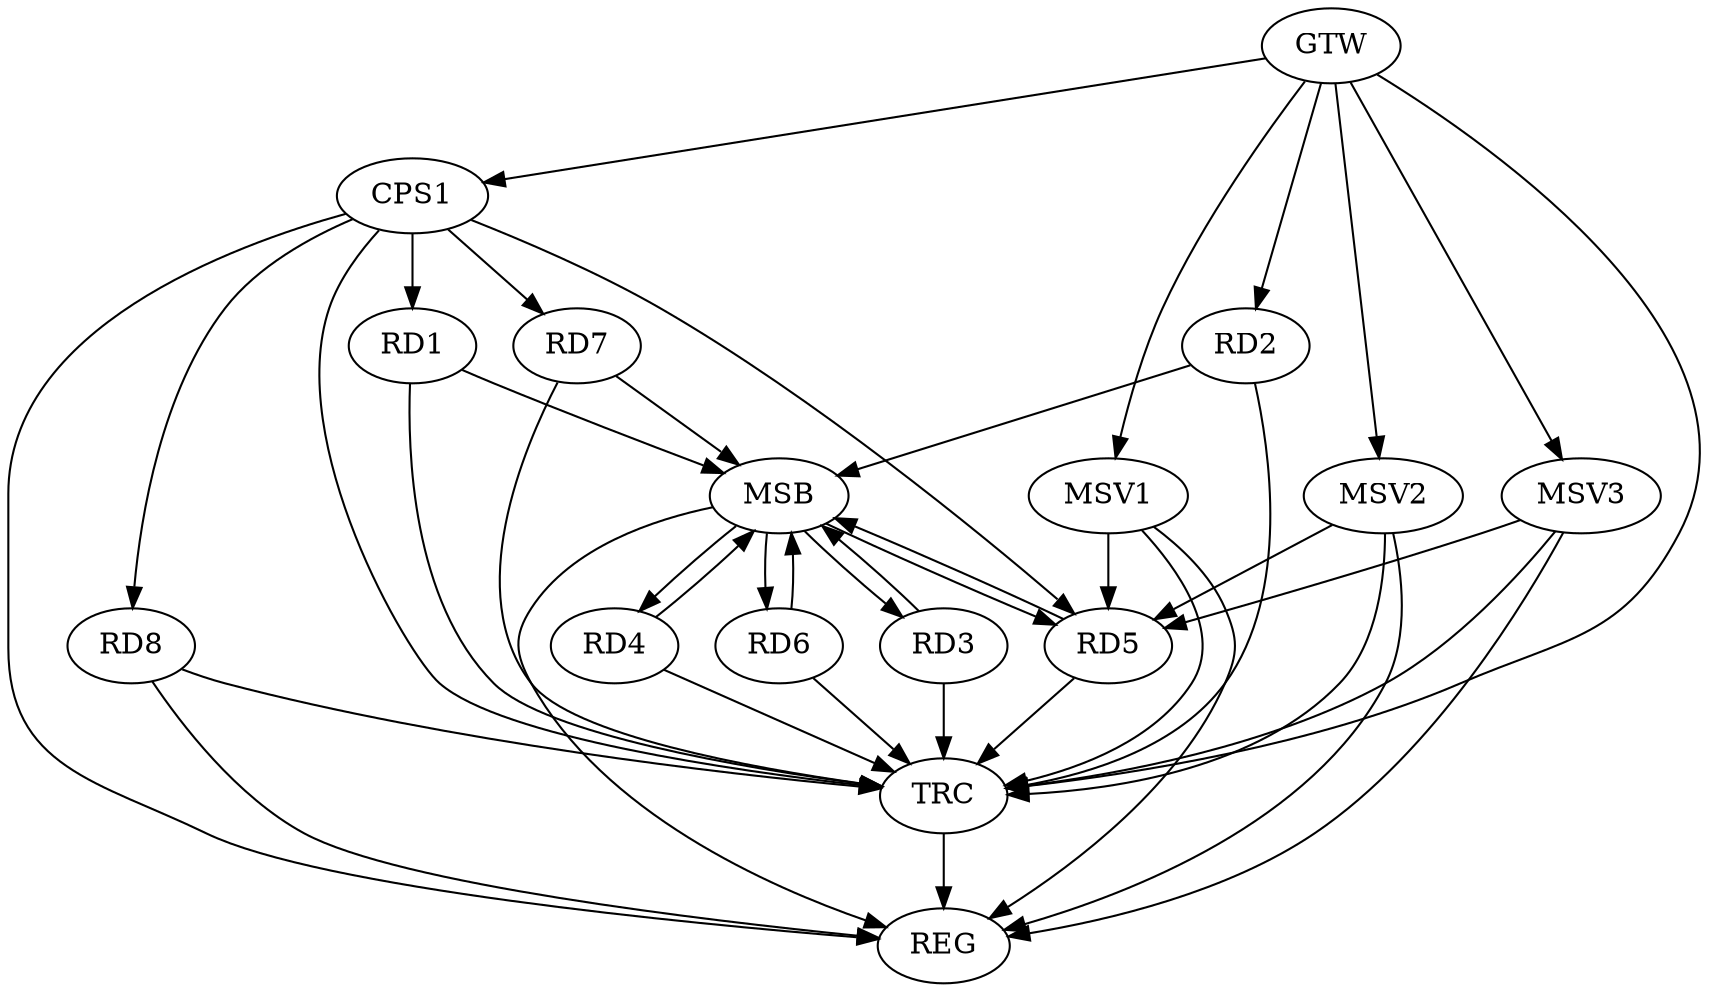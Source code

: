 strict digraph G {
  RD1 [ label="RD1" ];
  RD2 [ label="RD2" ];
  RD3 [ label="RD3" ];
  RD4 [ label="RD4" ];
  RD5 [ label="RD5" ];
  RD6 [ label="RD6" ];
  RD7 [ label="RD7" ];
  RD8 [ label="RD8" ];
  CPS1 [ label="CPS1" ];
  GTW [ label="GTW" ];
  REG [ label="REG" ];
  MSB [ label="MSB" ];
  TRC [ label="TRC" ];
  MSV1 [ label="MSV1" ];
  MSV2 [ label="MSV2" ];
  MSV3 [ label="MSV3" ];
  CPS1 -> RD1;
  CPS1 -> RD5;
  CPS1 -> RD7;
  CPS1 -> RD8;
  GTW -> RD2;
  GTW -> CPS1;
  RD8 -> REG;
  CPS1 -> REG;
  RD1 -> MSB;
  MSB -> REG;
  RD2 -> MSB;
  MSB -> RD4;
  RD3 -> MSB;
  RD4 -> MSB;
  MSB -> RD3;
  MSB -> RD6;
  RD5 -> MSB;
  RD6 -> MSB;
  MSB -> RD5;
  RD7 -> MSB;
  RD1 -> TRC;
  RD2 -> TRC;
  RD3 -> TRC;
  RD4 -> TRC;
  RD5 -> TRC;
  RD6 -> TRC;
  RD7 -> TRC;
  RD8 -> TRC;
  CPS1 -> TRC;
  GTW -> TRC;
  TRC -> REG;
  MSV1 -> RD5;
  GTW -> MSV1;
  MSV1 -> REG;
  MSV1 -> TRC;
  MSV2 -> RD5;
  GTW -> MSV2;
  MSV2 -> REG;
  MSV2 -> TRC;
  MSV3 -> RD5;
  GTW -> MSV3;
  MSV3 -> REG;
  MSV3 -> TRC;
}

